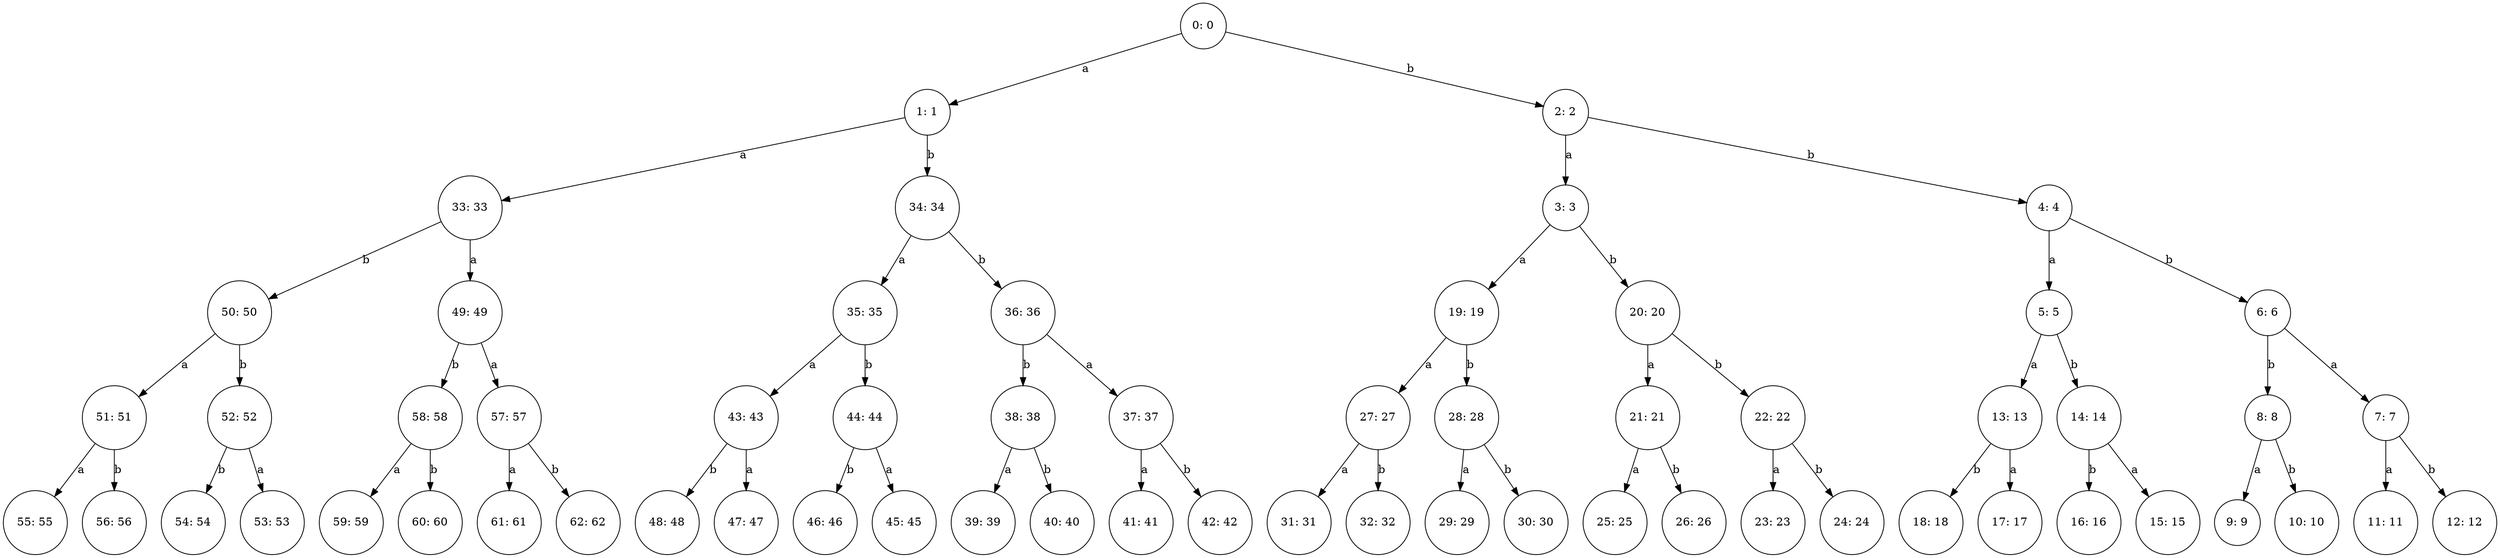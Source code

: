 digraph G {
node_1 [shape=circle,label="1: 1"];
	node_1 -> node_33 [label="a"];
	node_1 -> node_34 [label="b"];
node_19 [shape=circle,label="19: 19"];
	node_19 -> node_27 [label="a"];
	node_19 -> node_28 [label="b"];
node_5 [shape=circle,label="5: 5"];
	node_5 -> node_13 [label="a"];
	node_5 -> node_14 [label="b"];
node_59 [shape=circle,label="59: 59"];
node_39 [shape=circle,label="39: 39"];
node_8 [shape=circle,label="8: 8"];
	node_8 -> node_9 [label="a"];
	node_8 -> node_10 [label="b"];
node_29 [shape=circle,label="29: 29"];
node_20 [shape=circle,label="20: 20"];
	node_20 -> node_21 [label="a"];
	node_20 -> node_22 [label="b"];
node_46 [shape=circle,label="46: 46"];
node_58 [shape=circle,label="58: 58"];
	node_58 -> node_59 [label="a"];
	node_58 -> node_60 [label="b"];
node_18 [shape=circle,label="18: 18"];
node_16 [shape=circle,label="16: 16"];
node_38 [shape=circle,label="38: 38"];
	node_38 -> node_39 [label="a"];
	node_38 -> node_40 [label="b"];
node_50 [shape=circle,label="50: 50"];
	node_50 -> node_51 [label="a"];
	node_50 -> node_52 [label="b"];
node_34 [shape=circle,label="34: 34"];
	node_34 -> node_35 [label="a"];
	node_34 -> node_36 [label="b"];
node_27 [shape=circle,label="27: 27"];
	node_27 -> node_31 [label="a"];
	node_27 -> node_32 [label="b"];
node_61 [shape=circle,label="61: 61"];
node_3 [shape=circle,label="3: 3"];
	node_3 -> node_19 [label="a"];
	node_3 -> node_20 [label="b"];
node_35 [shape=circle,label="35: 35"];
	node_35 -> node_43 [label="a"];
	node_35 -> node_44 [label="b"];
node_54 [shape=circle,label="54: 54"];
node_13 [shape=circle,label="13: 13"];
	node_13 -> node_17 [label="a"];
	node_13 -> node_18 [label="b"];
node_48 [shape=circle,label="48: 48"];
node_11 [shape=circle,label="11: 11"];
node_6 [shape=circle,label="6: 6"];
	node_6 -> node_7 [label="a"];
	node_6 -> node_8 [label="b"];
node_33 [shape=circle,label="33: 33"];
	node_33 -> node_49 [label="a"];
	node_33 -> node_50 [label="b"];
node_21 [shape=circle,label="21: 21"];
	node_21 -> node_25 [label="a"];
	node_21 -> node_26 [label="b"];
node_51 [shape=circle,label="51: 51"];
	node_51 -> node_55 [label="a"];
	node_51 -> node_56 [label="b"];
node_37 [shape=circle,label="37: 37"];
	node_37 -> node_41 [label="a"];
	node_37 -> node_42 [label="b"];
node_0 [shape=circle,label="0: 0"];
	node_0 -> node_1 [label="a"];
	node_0 -> node_2 [label="b"];
node_57 [shape=circle,label="57: 57"];
	node_57 -> node_61 [label="a"];
	node_57 -> node_62 [label="b"];
node_62 [shape=circle,label="62: 62"];
node_22 [shape=circle,label="22: 22"];
	node_22 -> node_23 [label="a"];
	node_22 -> node_24 [label="b"];
node_30 [shape=circle,label="30: 30"];
node_7 [shape=circle,label="7: 7"];
	node_7 -> node_11 [label="a"];
	node_7 -> node_12 [label="b"];
node_42 [shape=circle,label="42: 42"];
node_44 [shape=circle,label="44: 44"];
	node_44 -> node_45 [label="a"];
	node_44 -> node_46 [label="b"];
node_4 [shape=circle,label="4: 4"];
	node_4 -> node_5 [label="a"];
	node_4 -> node_6 [label="b"];
node_52 [shape=circle,label="52: 52"];
	node_52 -> node_53 [label="a"];
	node_52 -> node_54 [label="b"];
node_15 [shape=circle,label="15: 15"];
node_12 [shape=circle,label="12: 12"];
node_14 [shape=circle,label="14: 14"];
	node_14 -> node_15 [label="a"];
	node_14 -> node_16 [label="b"];
node_36 [shape=circle,label="36: 36"];
	node_36 -> node_37 [label="a"];
	node_36 -> node_38 [label="b"];
node_56 [shape=circle,label="56: 56"];
node_25 [shape=circle,label="25: 25"];
node_2 [shape=circle,label="2: 2"];
	node_2 -> node_3 [label="a"];
	node_2 -> node_4 [label="b"];
node_9 [shape=circle,label="9: 9"];
node_43 [shape=circle,label="43: 43"];
	node_43 -> node_47 [label="a"];
	node_43 -> node_48 [label="b"];
node_53 [shape=circle,label="53: 53"];
node_41 [shape=circle,label="41: 41"];
node_47 [shape=circle,label="47: 47"];
node_24 [shape=circle,label="24: 24"];
node_40 [shape=circle,label="40: 40"];
node_23 [shape=circle,label="23: 23"];
node_26 [shape=circle,label="26: 26"];
node_31 [shape=circle,label="31: 31"];
node_17 [shape=circle,label="17: 17"];
node_55 [shape=circle,label="55: 55"];
node_60 [shape=circle,label="60: 60"];
node_28 [shape=circle,label="28: 28"];
	node_28 -> node_29 [label="a"];
	node_28 -> node_30 [label="b"];
node_45 [shape=circle,label="45: 45"];
node_10 [shape=circle,label="10: 10"];
node_49 [shape=circle,label="49: 49"];
	node_49 -> node_57 [label="a"];
	node_49 -> node_58 [label="b"];
node_32 [shape=circle,label="32: 32"];
}
